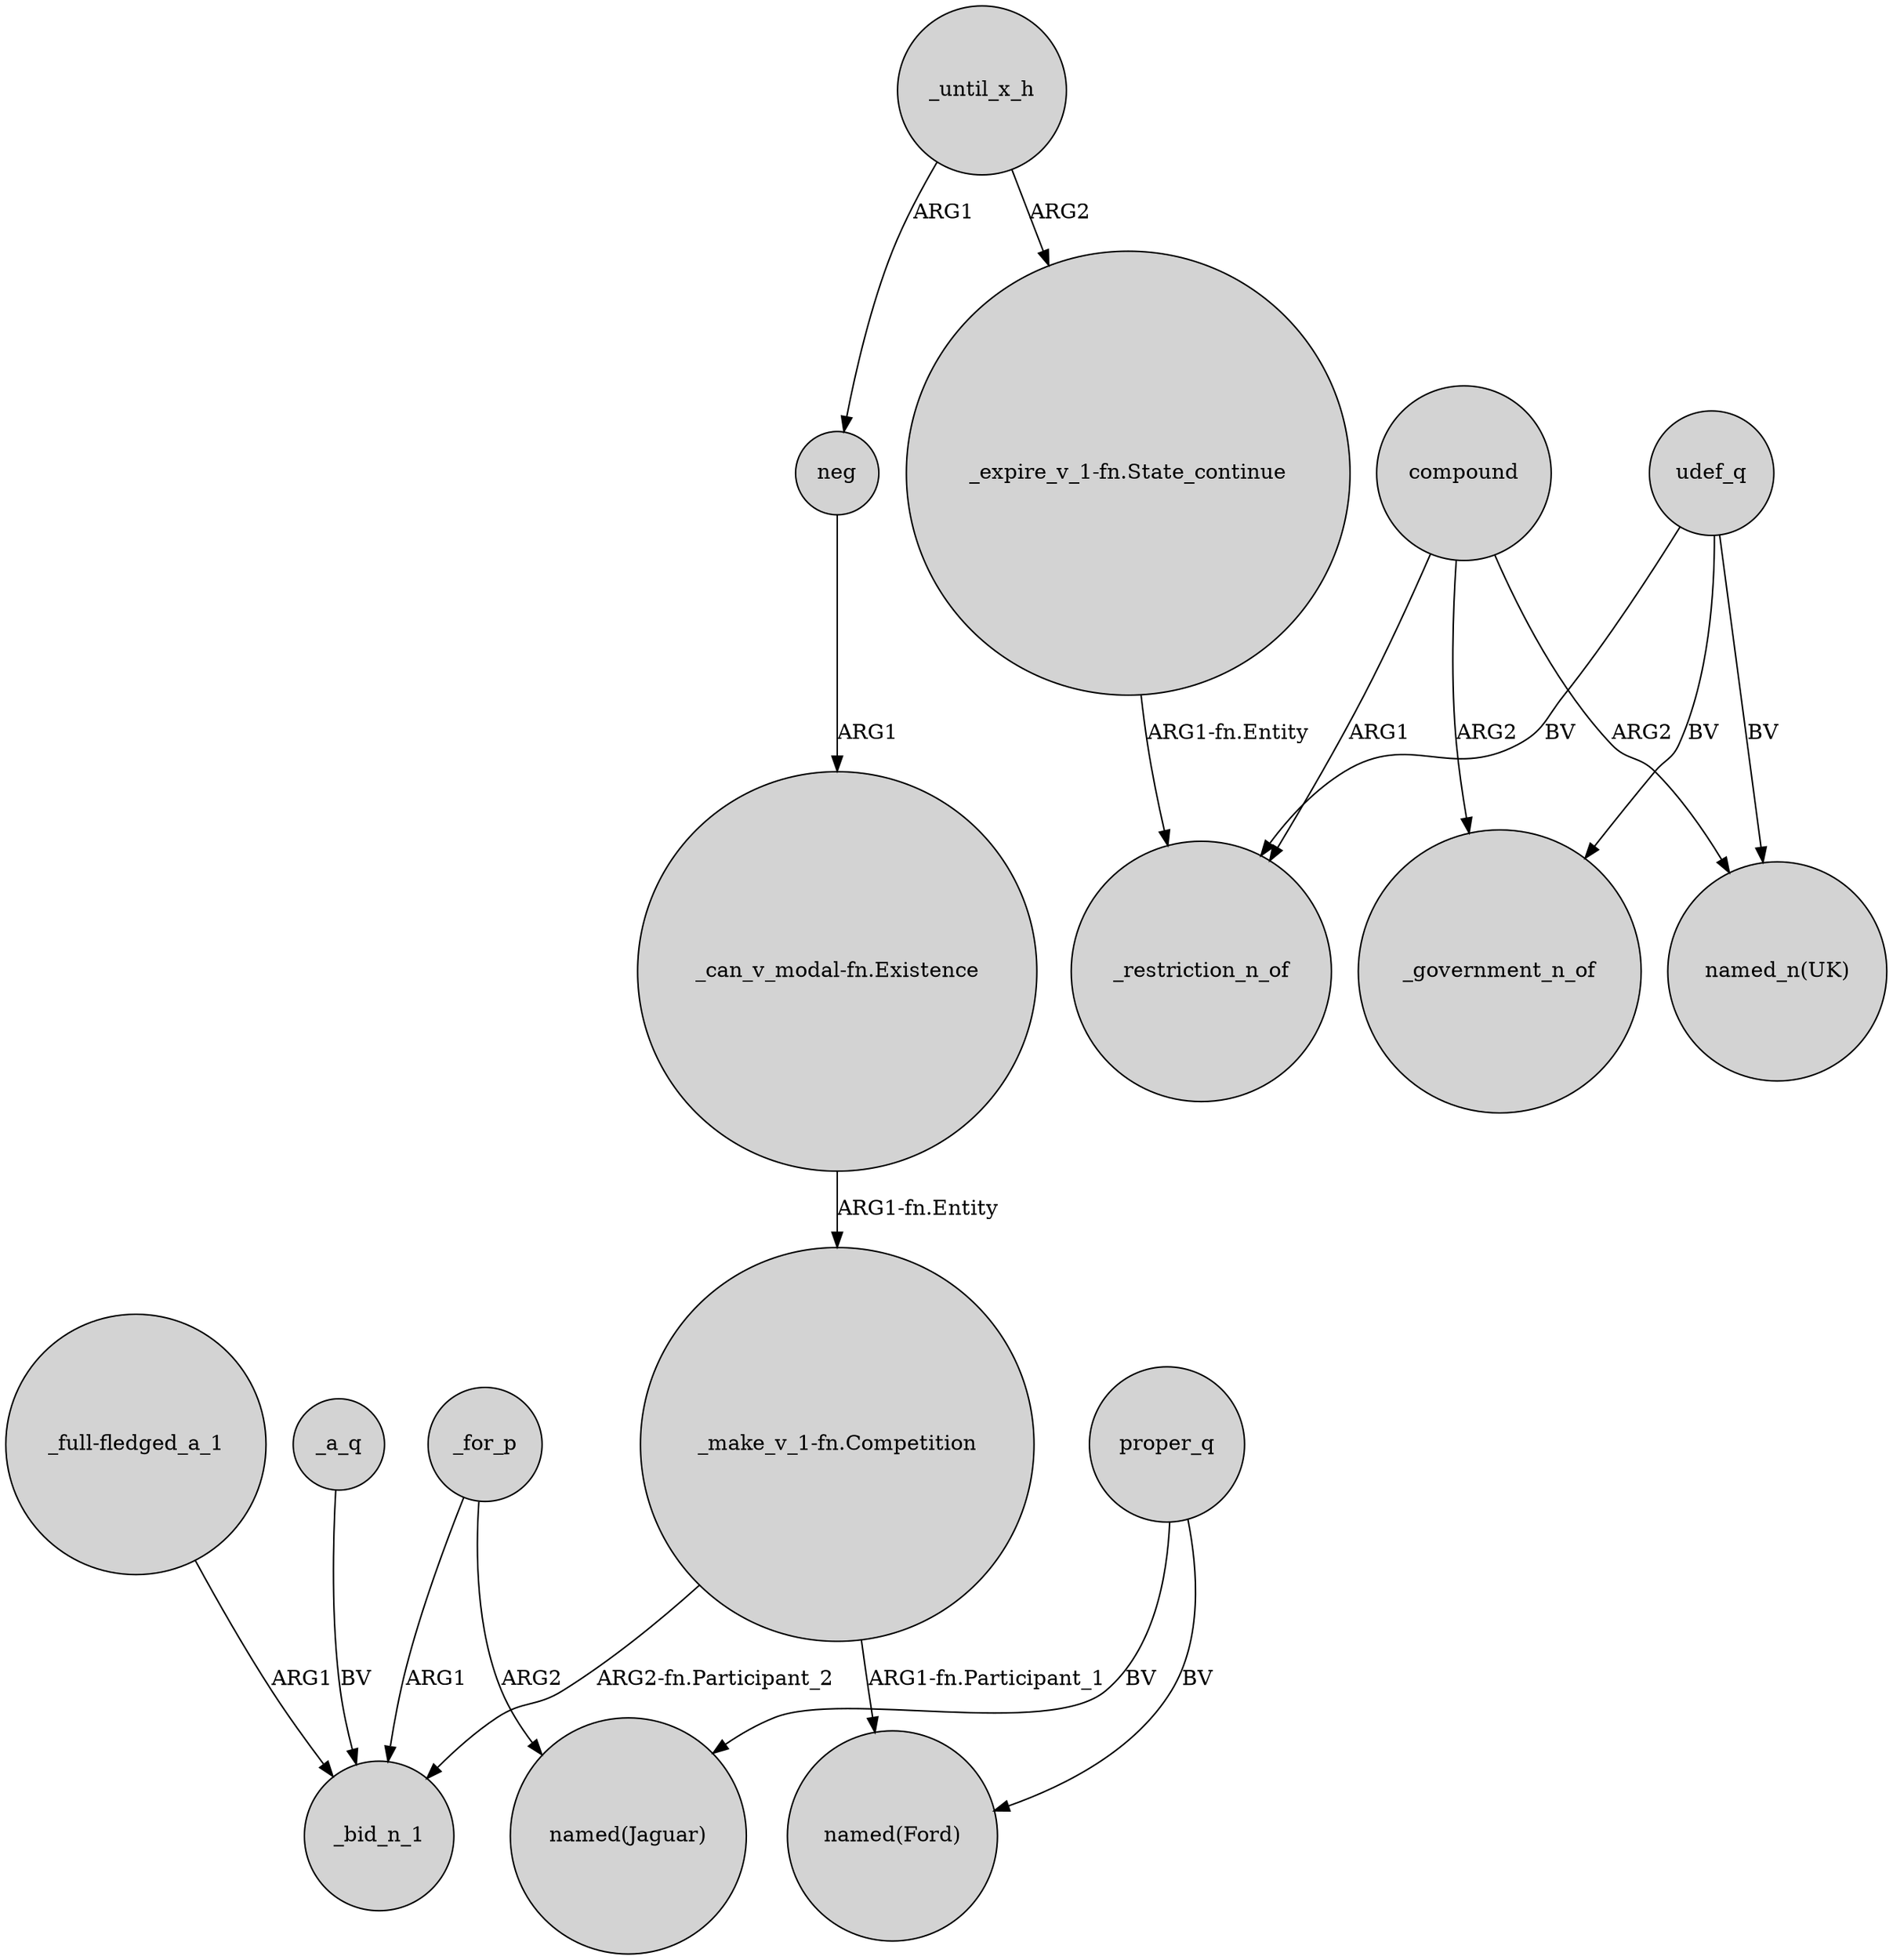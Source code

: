 digraph {
	node [shape=circle style=filled]
	_a_q -> _bid_n_1 [label=BV]
	compound -> _government_n_of [label=ARG2]
	udef_q -> _government_n_of [label=BV]
	proper_q -> "named(Ford)" [label=BV]
	"_full-fledged_a_1" -> _bid_n_1 [label=ARG1]
	udef_q -> _restriction_n_of [label=BV]
	_until_x_h -> "_expire_v_1-fn.State_continue" [label=ARG2]
	compound -> "named_n(UK)" [label=ARG2]
	udef_q -> "named_n(UK)" [label=BV]
	proper_q -> "named(Jaguar)" [label=BV]
	"_make_v_1-fn.Competition" -> "named(Ford)" [label="ARG1-fn.Participant_1"]
	"_expire_v_1-fn.State_continue" -> _restriction_n_of [label="ARG1-fn.Entity"]
	_for_p -> "named(Jaguar)" [label=ARG2]
	_until_x_h -> neg [label=ARG1]
	neg -> "_can_v_modal-fn.Existence" [label=ARG1]
	compound -> _restriction_n_of [label=ARG1]
	"_make_v_1-fn.Competition" -> _bid_n_1 [label="ARG2-fn.Participant_2"]
	"_can_v_modal-fn.Existence" -> "_make_v_1-fn.Competition" [label="ARG1-fn.Entity"]
	_for_p -> _bid_n_1 [label=ARG1]
}
